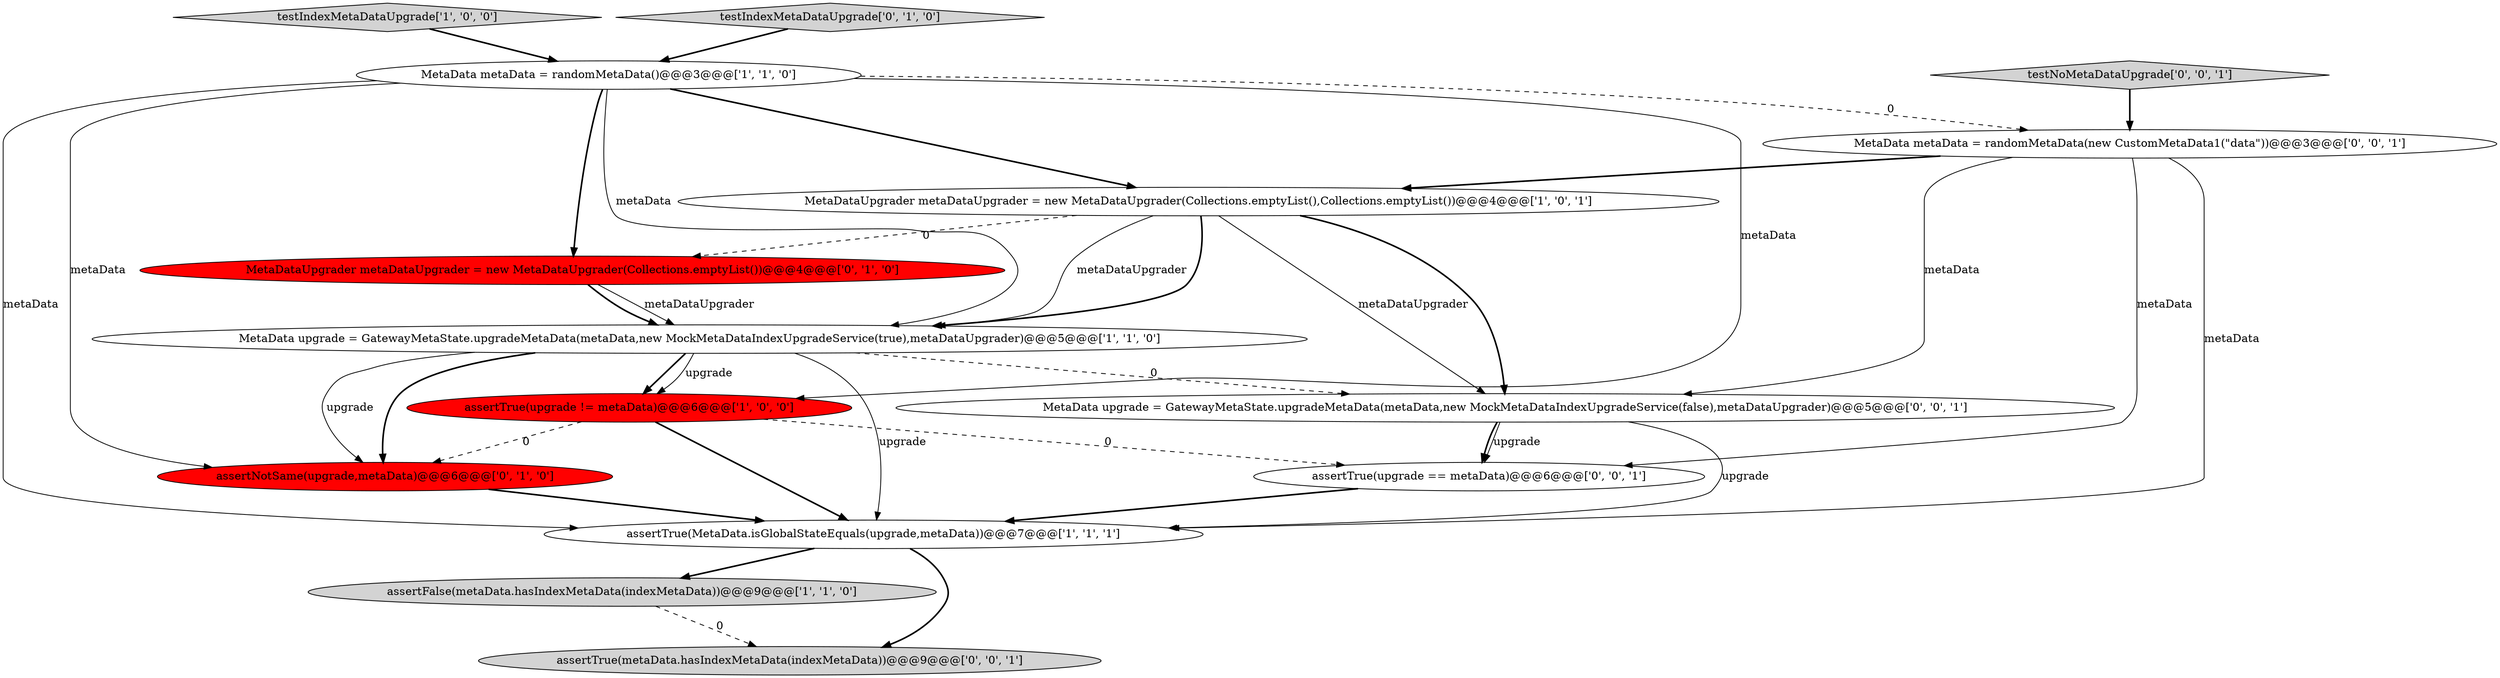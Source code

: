 digraph {
14 [style = filled, label = "MetaData upgrade = GatewayMetaState.upgradeMetaData(metaData,new MockMetaDataIndexUpgradeService(false),metaDataUpgrader)@@@5@@@['0', '0', '1']", fillcolor = white, shape = ellipse image = "AAA0AAABBB3BBB"];
4 [style = filled, label = "MetaData metaData = randomMetaData()@@@3@@@['1', '1', '0']", fillcolor = white, shape = ellipse image = "AAA0AAABBB1BBB"];
5 [style = filled, label = "MetaDataUpgrader metaDataUpgrader = new MetaDataUpgrader(Collections.emptyList(),Collections.emptyList())@@@4@@@['1', '0', '1']", fillcolor = white, shape = ellipse image = "AAA0AAABBB1BBB"];
6 [style = filled, label = "testIndexMetaDataUpgrade['1', '0', '0']", fillcolor = lightgray, shape = diamond image = "AAA0AAABBB1BBB"];
0 [style = filled, label = "assertFalse(metaData.hasIndexMetaData(indexMetaData))@@@9@@@['1', '1', '0']", fillcolor = lightgray, shape = ellipse image = "AAA0AAABBB1BBB"];
1 [style = filled, label = "assertTrue(upgrade != metaData)@@@6@@@['1', '0', '0']", fillcolor = red, shape = ellipse image = "AAA1AAABBB1BBB"];
2 [style = filled, label = "MetaData upgrade = GatewayMetaState.upgradeMetaData(metaData,new MockMetaDataIndexUpgradeService(true),metaDataUpgrader)@@@5@@@['1', '1', '0']", fillcolor = white, shape = ellipse image = "AAA0AAABBB1BBB"];
11 [style = filled, label = "MetaData metaData = randomMetaData(new CustomMetaData1(\"data\"))@@@3@@@['0', '0', '1']", fillcolor = white, shape = ellipse image = "AAA0AAABBB3BBB"];
3 [style = filled, label = "assertTrue(MetaData.isGlobalStateEquals(upgrade,metaData))@@@7@@@['1', '1', '1']", fillcolor = white, shape = ellipse image = "AAA0AAABBB1BBB"];
7 [style = filled, label = "MetaDataUpgrader metaDataUpgrader = new MetaDataUpgrader(Collections.emptyList())@@@4@@@['0', '1', '0']", fillcolor = red, shape = ellipse image = "AAA1AAABBB2BBB"];
13 [style = filled, label = "assertTrue(metaData.hasIndexMetaData(indexMetaData))@@@9@@@['0', '0', '1']", fillcolor = lightgray, shape = ellipse image = "AAA0AAABBB3BBB"];
9 [style = filled, label = "assertNotSame(upgrade,metaData)@@@6@@@['0', '1', '0']", fillcolor = red, shape = ellipse image = "AAA1AAABBB2BBB"];
12 [style = filled, label = "assertTrue(upgrade == metaData)@@@6@@@['0', '0', '1']", fillcolor = white, shape = ellipse image = "AAA0AAABBB3BBB"];
10 [style = filled, label = "testNoMetaDataUpgrade['0', '0', '1']", fillcolor = lightgray, shape = diamond image = "AAA0AAABBB3BBB"];
8 [style = filled, label = "testIndexMetaDataUpgrade['0', '1', '0']", fillcolor = lightgray, shape = diamond image = "AAA0AAABBB2BBB"];
2->9 [style = solid, label="upgrade"];
5->14 [style = solid, label="metaDataUpgrader"];
2->1 [style = bold, label=""];
1->3 [style = bold, label=""];
14->12 [style = solid, label="upgrade"];
1->9 [style = dashed, label="0"];
5->2 [style = solid, label="metaDataUpgrader"];
2->9 [style = bold, label=""];
5->14 [style = bold, label=""];
14->3 [style = solid, label="upgrade"];
4->7 [style = bold, label=""];
3->0 [style = bold, label=""];
7->2 [style = solid, label="metaDataUpgrader"];
1->12 [style = dashed, label="0"];
6->4 [style = bold, label=""];
11->5 [style = bold, label=""];
5->2 [style = bold, label=""];
2->1 [style = solid, label="upgrade"];
2->14 [style = dashed, label="0"];
11->12 [style = solid, label="metaData"];
11->3 [style = solid, label="metaData"];
7->2 [style = bold, label=""];
14->12 [style = bold, label=""];
4->1 [style = solid, label="metaData"];
4->3 [style = solid, label="metaData"];
2->3 [style = solid, label="upgrade"];
0->13 [style = dashed, label="0"];
3->13 [style = bold, label=""];
9->3 [style = bold, label=""];
12->3 [style = bold, label=""];
8->4 [style = bold, label=""];
4->11 [style = dashed, label="0"];
5->7 [style = dashed, label="0"];
11->14 [style = solid, label="metaData"];
4->5 [style = bold, label=""];
4->9 [style = solid, label="metaData"];
4->2 [style = solid, label="metaData"];
10->11 [style = bold, label=""];
}
